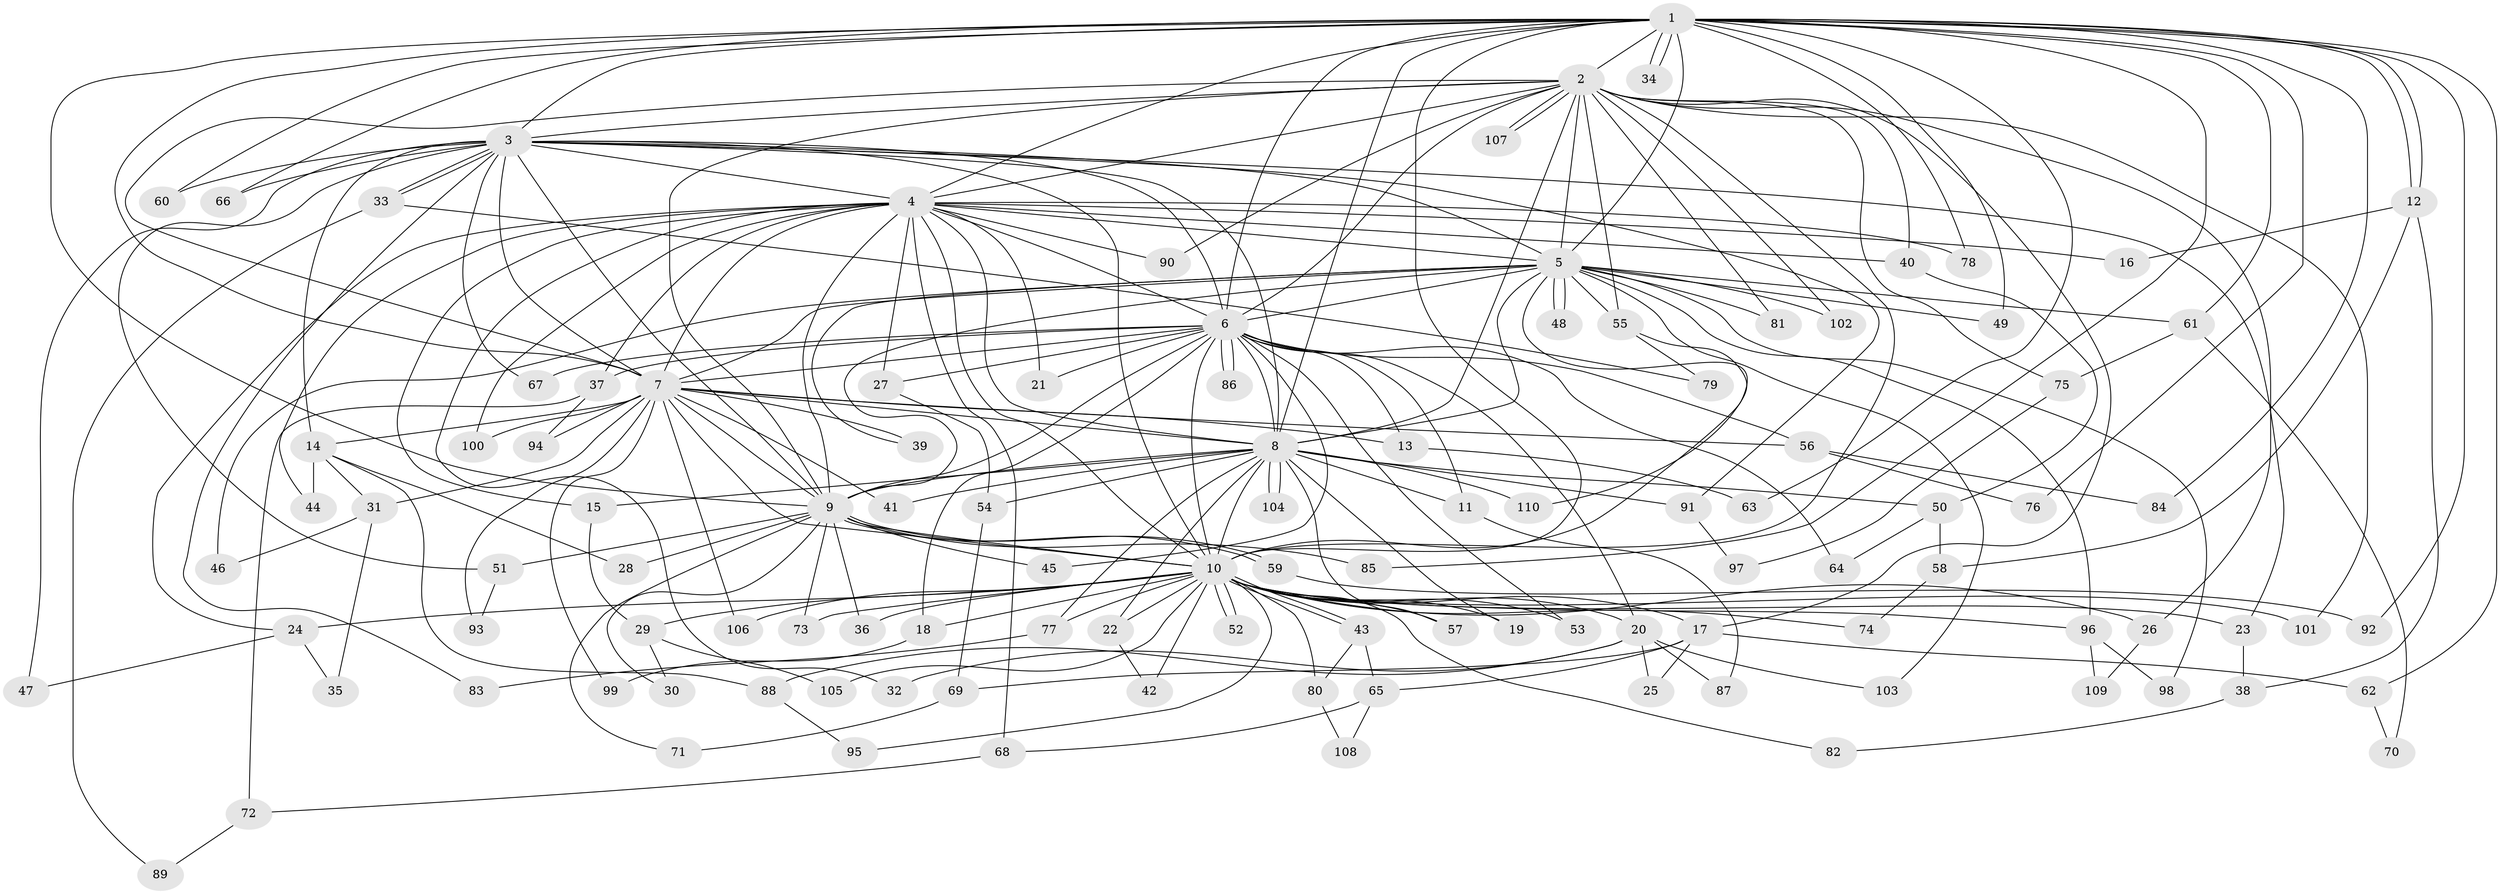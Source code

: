 // Generated by graph-tools (version 1.1) at 2025/49/03/09/25 03:49:43]
// undirected, 110 vertices, 245 edges
graph export_dot {
graph [start="1"]
  node [color=gray90,style=filled];
  1;
  2;
  3;
  4;
  5;
  6;
  7;
  8;
  9;
  10;
  11;
  12;
  13;
  14;
  15;
  16;
  17;
  18;
  19;
  20;
  21;
  22;
  23;
  24;
  25;
  26;
  27;
  28;
  29;
  30;
  31;
  32;
  33;
  34;
  35;
  36;
  37;
  38;
  39;
  40;
  41;
  42;
  43;
  44;
  45;
  46;
  47;
  48;
  49;
  50;
  51;
  52;
  53;
  54;
  55;
  56;
  57;
  58;
  59;
  60;
  61;
  62;
  63;
  64;
  65;
  66;
  67;
  68;
  69;
  70;
  71;
  72;
  73;
  74;
  75;
  76;
  77;
  78;
  79;
  80;
  81;
  82;
  83;
  84;
  85;
  86;
  87;
  88;
  89;
  90;
  91;
  92;
  93;
  94;
  95;
  96;
  97;
  98;
  99;
  100;
  101;
  102;
  103;
  104;
  105;
  106;
  107;
  108;
  109;
  110;
  1 -- 2;
  1 -- 3;
  1 -- 4;
  1 -- 5;
  1 -- 6;
  1 -- 7;
  1 -- 8;
  1 -- 9;
  1 -- 10;
  1 -- 12;
  1 -- 12;
  1 -- 34;
  1 -- 34;
  1 -- 49;
  1 -- 60;
  1 -- 61;
  1 -- 62;
  1 -- 63;
  1 -- 66;
  1 -- 76;
  1 -- 78;
  1 -- 84;
  1 -- 85;
  1 -- 92;
  2 -- 3;
  2 -- 4;
  2 -- 5;
  2 -- 6;
  2 -- 7;
  2 -- 8;
  2 -- 9;
  2 -- 10;
  2 -- 17;
  2 -- 26;
  2 -- 40;
  2 -- 55;
  2 -- 75;
  2 -- 81;
  2 -- 90;
  2 -- 101;
  2 -- 102;
  2 -- 107;
  2 -- 107;
  3 -- 4;
  3 -- 5;
  3 -- 6;
  3 -- 7;
  3 -- 8;
  3 -- 9;
  3 -- 10;
  3 -- 14;
  3 -- 23;
  3 -- 33;
  3 -- 33;
  3 -- 47;
  3 -- 51;
  3 -- 60;
  3 -- 66;
  3 -- 67;
  3 -- 83;
  3 -- 91;
  4 -- 5;
  4 -- 6;
  4 -- 7;
  4 -- 8;
  4 -- 9;
  4 -- 10;
  4 -- 15;
  4 -- 16;
  4 -- 21;
  4 -- 24;
  4 -- 27;
  4 -- 32;
  4 -- 37;
  4 -- 40;
  4 -- 44;
  4 -- 68;
  4 -- 78;
  4 -- 90;
  4 -- 100;
  5 -- 6;
  5 -- 7;
  5 -- 8;
  5 -- 9;
  5 -- 10;
  5 -- 39;
  5 -- 46;
  5 -- 48;
  5 -- 48;
  5 -- 49;
  5 -- 55;
  5 -- 61;
  5 -- 81;
  5 -- 96;
  5 -- 98;
  5 -- 102;
  5 -- 103;
  6 -- 7;
  6 -- 8;
  6 -- 9;
  6 -- 10;
  6 -- 11;
  6 -- 13;
  6 -- 18;
  6 -- 20;
  6 -- 21;
  6 -- 27;
  6 -- 37;
  6 -- 45;
  6 -- 53;
  6 -- 56;
  6 -- 64;
  6 -- 67;
  6 -- 86;
  6 -- 86;
  7 -- 8;
  7 -- 9;
  7 -- 10;
  7 -- 13;
  7 -- 14;
  7 -- 31;
  7 -- 39;
  7 -- 41;
  7 -- 56;
  7 -- 93;
  7 -- 94;
  7 -- 99;
  7 -- 100;
  7 -- 106;
  8 -- 9;
  8 -- 10;
  8 -- 11;
  8 -- 15;
  8 -- 19;
  8 -- 22;
  8 -- 41;
  8 -- 50;
  8 -- 54;
  8 -- 57;
  8 -- 77;
  8 -- 91;
  8 -- 104;
  8 -- 104;
  8 -- 110;
  9 -- 10;
  9 -- 28;
  9 -- 30;
  9 -- 36;
  9 -- 45;
  9 -- 51;
  9 -- 59;
  9 -- 59;
  9 -- 71;
  9 -- 73;
  9 -- 85;
  10 -- 17;
  10 -- 18;
  10 -- 19;
  10 -- 20;
  10 -- 22;
  10 -- 23;
  10 -- 24;
  10 -- 26;
  10 -- 29;
  10 -- 36;
  10 -- 42;
  10 -- 43;
  10 -- 43;
  10 -- 52;
  10 -- 52;
  10 -- 53;
  10 -- 57;
  10 -- 73;
  10 -- 74;
  10 -- 77;
  10 -- 80;
  10 -- 82;
  10 -- 95;
  10 -- 96;
  10 -- 101;
  10 -- 105;
  10 -- 106;
  11 -- 87;
  12 -- 16;
  12 -- 38;
  12 -- 58;
  13 -- 63;
  14 -- 28;
  14 -- 31;
  14 -- 44;
  14 -- 88;
  15 -- 29;
  17 -- 25;
  17 -- 62;
  17 -- 65;
  17 -- 69;
  18 -- 99;
  20 -- 25;
  20 -- 32;
  20 -- 87;
  20 -- 88;
  20 -- 103;
  22 -- 42;
  23 -- 38;
  24 -- 35;
  24 -- 47;
  26 -- 109;
  27 -- 54;
  29 -- 30;
  29 -- 105;
  31 -- 35;
  31 -- 46;
  33 -- 79;
  33 -- 89;
  37 -- 72;
  37 -- 94;
  38 -- 82;
  40 -- 50;
  43 -- 65;
  43 -- 80;
  50 -- 58;
  50 -- 64;
  51 -- 93;
  54 -- 69;
  55 -- 79;
  55 -- 110;
  56 -- 76;
  56 -- 84;
  58 -- 74;
  59 -- 92;
  61 -- 70;
  61 -- 75;
  62 -- 70;
  65 -- 68;
  65 -- 108;
  68 -- 72;
  69 -- 71;
  72 -- 89;
  75 -- 97;
  77 -- 83;
  80 -- 108;
  88 -- 95;
  91 -- 97;
  96 -- 98;
  96 -- 109;
}
